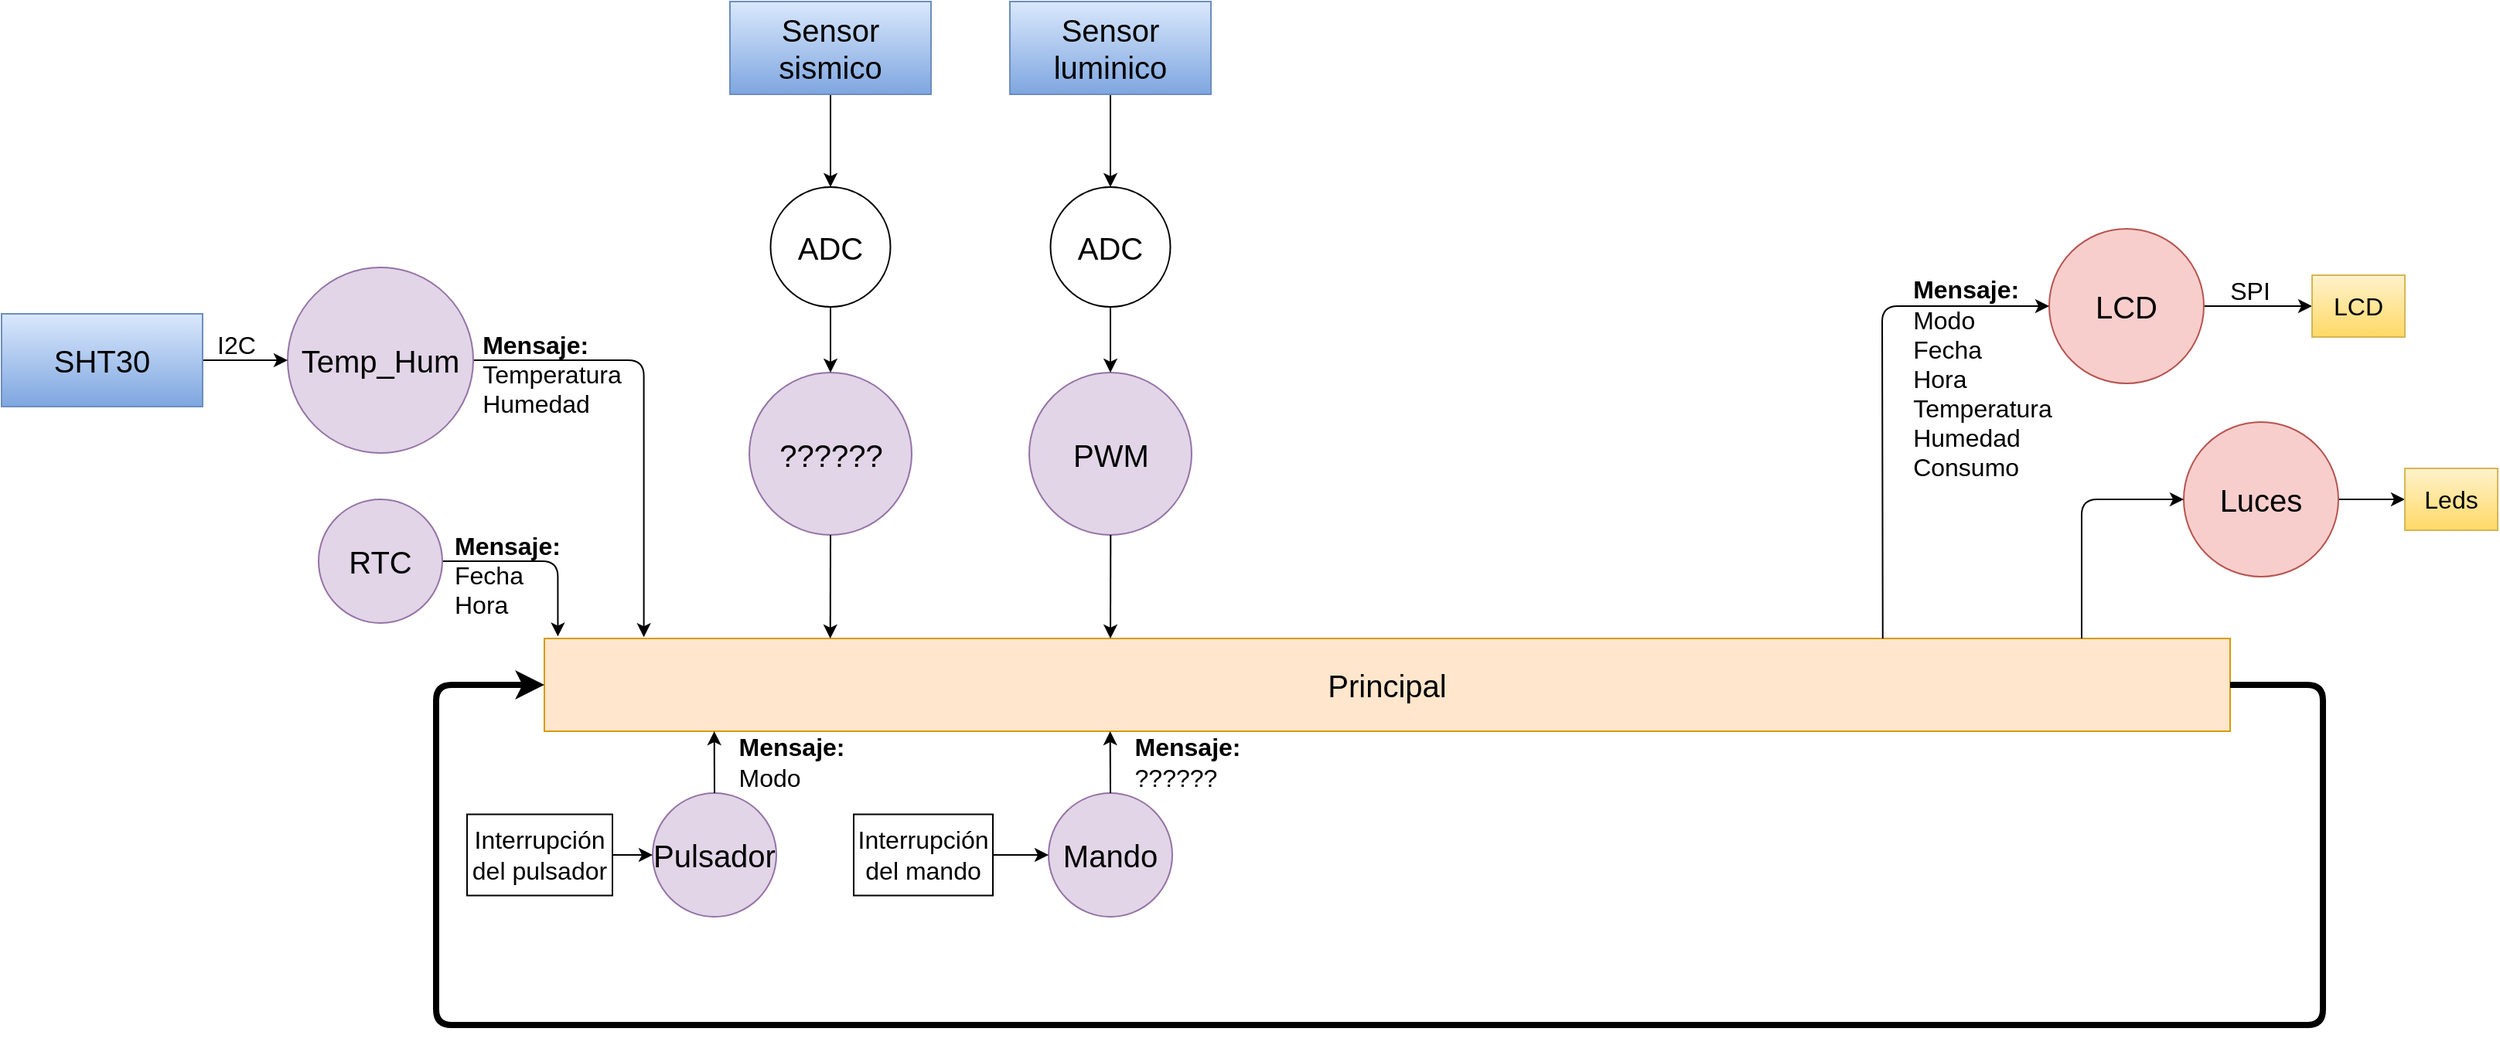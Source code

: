 <mxfile version="13.9.9" type="device"><diagram id="30rujm6JHKNzasVXG_eK" name="Página-1"><mxGraphModel dx="1422" dy="862" grid="1" gridSize="10" guides="1" tooltips="1" connect="1" arrows="1" fold="1" page="1" pageScale="1" pageWidth="827" pageHeight="1169" math="0" shadow="0"><root><mxCell id="0"/><mxCell id="1" parent="0"/><mxCell id="gPRONBzhnZqLtICHkOga-1" value="&lt;font style=&quot;font-size: 20px&quot;&gt;Principal&lt;/font&gt;" style="rounded=0;whiteSpace=wrap;html=1;fillColor=#ffe6cc;strokeColor=#d79b00;" parent="1" vertex="1"><mxGeometry x="700" y="670" width="1090" height="60" as="geometry"/></mxCell><mxCell id="gPRONBzhnZqLtICHkOga-27" style="edgeStyle=orthogonalEdgeStyle;rounded=1;orthogonalLoop=1;jettySize=auto;html=1;entryX=0.008;entryY=-0.022;entryDx=0;entryDy=0;entryPerimeter=0;strokeWidth=1;" parent="1" source="gPRONBzhnZqLtICHkOga-2" target="gPRONBzhnZqLtICHkOga-1" edge="1"><mxGeometry relative="1" as="geometry"/></mxCell><mxCell id="gPRONBzhnZqLtICHkOga-2" value="&lt;font style=&quot;font-size: 20px&quot;&gt;RTC&lt;/font&gt;" style="ellipse;whiteSpace=wrap;html=1;aspect=fixed;fillColor=#e1d5e7;strokeColor=#9673a6;" parent="1" vertex="1"><mxGeometry x="554" y="580" width="80" height="80" as="geometry"/></mxCell><mxCell id="gPRONBzhnZqLtICHkOga-28" style="edgeStyle=orthogonalEdgeStyle;rounded=1;orthogonalLoop=1;jettySize=auto;html=1;entryX=0.059;entryY=-0.015;entryDx=0;entryDy=0;entryPerimeter=0;strokeWidth=1;exitX=1;exitY=0.5;exitDx=0;exitDy=0;" parent="1" source="gPRONBzhnZqLtICHkOga-3" target="gPRONBzhnZqLtICHkOga-1" edge="1"><mxGeometry relative="1" as="geometry"/></mxCell><mxCell id="gPRONBzhnZqLtICHkOga-3" value="&lt;span style=&quot;font-size: 20px&quot;&gt;Temp_Hum&lt;/span&gt;" style="ellipse;whiteSpace=wrap;html=1;aspect=fixed;fillColor=#e1d5e7;strokeColor=#9673a6;" parent="1" vertex="1"><mxGeometry x="534" y="430" width="120" height="120" as="geometry"/></mxCell><mxCell id="gPRONBzhnZqLtICHkOga-4" value="&lt;font style=&quot;font-size: 20px&quot;&gt;Pulsador&lt;/font&gt;" style="ellipse;whiteSpace=wrap;html=1;aspect=fixed;fillColor=#e1d5e7;strokeColor=#9673a6;" parent="1" vertex="1"><mxGeometry x="770" y="770" width="80" height="80" as="geometry"/></mxCell><mxCell id="za7Xala_2mh9WIDamA-q-2" style="edgeStyle=orthogonalEdgeStyle;rounded=1;orthogonalLoop=1;jettySize=auto;html=1;entryX=0;entryY=0.5;entryDx=0;entryDy=0;" parent="1" source="gPRONBzhnZqLtICHkOga-8" target="za7Xala_2mh9WIDamA-q-1" edge="1"><mxGeometry relative="1" as="geometry"/></mxCell><mxCell id="gPRONBzhnZqLtICHkOga-8" value="&lt;font style=&quot;font-size: 20px&quot;&gt;LCD&lt;/font&gt;" style="ellipse;whiteSpace=wrap;html=1;aspect=fixed;fillColor=#f8cecc;strokeColor=#b85450;" parent="1" vertex="1"><mxGeometry x="1673" y="405" width="100" height="100" as="geometry"/></mxCell><mxCell id="gPRONBzhnZqLtICHkOga-20" value="" style="endArrow=classic;html=1;entryX=0;entryY=0.5;entryDx=0;entryDy=0;rounded=1;strokeWidth=4;exitX=1;exitY=0.5;exitDx=0;exitDy=0;" parent="1" source="gPRONBzhnZqLtICHkOga-1" target="gPRONBzhnZqLtICHkOga-1" edge="1"><mxGeometry width="50" height="50" relative="1" as="geometry"><mxPoint x="1740" y="700" as="sourcePoint"/><mxPoint x="620" y="700" as="targetPoint"/><Array as="points"><mxPoint x="1850" y="700"/><mxPoint x="1850" y="920"/><mxPoint x="630" y="920"/><mxPoint x="630" y="700"/></Array></mxGeometry></mxCell><mxCell id="gPRONBzhnZqLtICHkOga-24" style="edgeStyle=orthogonalEdgeStyle;rounded=1;orthogonalLoop=1;jettySize=auto;html=1;entryX=0;entryY=0.5;entryDx=0;entryDy=0;strokeWidth=1;exitX=1;exitY=0.5;exitDx=0;exitDy=0;" parent="1" target="gPRONBzhnZqLtICHkOga-4" edge="1" source="gPRONBzhnZqLtICHkOga-22"><mxGeometry relative="1" as="geometry"><mxPoint x="790" y="835" as="sourcePoint"/></mxGeometry></mxCell><mxCell id="gPRONBzhnZqLtICHkOga-22" value="&lt;font style=&quot;font-size: 16px&quot;&gt;Interrupción del pulsador&lt;/font&gt;" style="text;html=1;fillColor=none;align=center;verticalAlign=middle;whiteSpace=wrap;rounded=0;strokeColor=#000000;" parent="1" vertex="1"><mxGeometry x="650" y="783.75" width="94" height="52.5" as="geometry"/></mxCell><mxCell id="gPRONBzhnZqLtICHkOga-26" value="&lt;div style=&quot;text-align: left&quot;&gt;&lt;span style=&quot;font-size: 16px&quot;&gt;&lt;b&gt;Mensaje:&lt;/b&gt;&lt;/span&gt;&lt;/div&gt;&lt;font style=&quot;font-size: 16px&quot;&gt;&lt;div style=&quot;text-align: left&quot;&gt;&lt;span&gt;Modo&amp;nbsp;&lt;/span&gt;&lt;/div&gt;&lt;/font&gt;" style="text;html=1;strokeColor=none;fillColor=none;align=center;verticalAlign=middle;whiteSpace=wrap;rounded=0;" parent="1" vertex="1"><mxGeometry x="810" y="730" width="100" height="40" as="geometry"/></mxCell><mxCell id="gPRONBzhnZqLtICHkOga-29" value="&lt;font style=&quot;font-size: 16px&quot;&gt;&lt;b&gt;Mensaje:&lt;/b&gt;&lt;br&gt;Fecha Hora&lt;br&gt;&lt;/font&gt;" style="text;html=1;strokeColor=none;fillColor=none;align=left;verticalAlign=middle;whiteSpace=wrap;rounded=0;" parent="1" vertex="1"><mxGeometry x="640" y="604" width="80" height="50" as="geometry"/></mxCell><mxCell id="gPRONBzhnZqLtICHkOga-30" value="&lt;div style=&quot;text-align: left&quot;&gt;&lt;span style=&quot;font-size: 16px&quot;&gt;&lt;b&gt;Mensaje:&lt;/b&gt;&lt;/span&gt;&lt;/div&gt;&lt;font style=&quot;font-size: 16px&quot;&gt;&lt;div style=&quot;text-align: left&quot;&gt;&lt;span&gt;Temperatura&lt;/span&gt;&lt;/div&gt;&lt;div style=&quot;text-align: left&quot;&gt;&lt;span&gt;Humedad&lt;/span&gt;&lt;/div&gt;&lt;/font&gt;" style="text;html=1;strokeColor=none;fillColor=none;align=center;verticalAlign=middle;whiteSpace=wrap;rounded=0;" parent="1" vertex="1"><mxGeometry x="640" y="464" width="130" height="70" as="geometry"/></mxCell><mxCell id="gPRONBzhnZqLtICHkOga-48" style="edgeStyle=orthogonalEdgeStyle;rounded=1;orthogonalLoop=1;jettySize=auto;html=1;entryX=0;entryY=0.5;entryDx=0;entryDy=0;strokeWidth=1;" parent="1" source="gPRONBzhnZqLtICHkOga-47" target="gPRONBzhnZqLtICHkOga-3" edge="1"><mxGeometry relative="1" as="geometry"/></mxCell><mxCell id="gPRONBzhnZqLtICHkOga-47" value="&lt;span style=&quot;font-size: 20px&quot;&gt;SHT30&lt;/span&gt;" style="rounded=0;whiteSpace=wrap;html=1;gradientColor=#7ea6e0;fillColor=#dae8fc;strokeColor=#6c8ebf;" parent="1" vertex="1"><mxGeometry x="349" y="460" width="130" height="60" as="geometry"/></mxCell><mxCell id="gPRONBzhnZqLtICHkOga-49" value="&lt;font style=&quot;font-size: 16px&quot;&gt;I2C&lt;/font&gt;" style="text;html=1;strokeColor=none;fillColor=none;align=center;verticalAlign=middle;whiteSpace=wrap;rounded=0;" parent="1" vertex="1"><mxGeometry x="481" y="470" width="40" height="20" as="geometry"/></mxCell><mxCell id="01VNop_UozKWS7gbAk7G-6" value="&lt;div style=&quot;text-align: left&quot;&gt;&lt;span style=&quot;font-size: 16px&quot;&gt;&lt;b&gt;Mensaje:&lt;/b&gt;&lt;/span&gt;&lt;/div&gt;&lt;div style=&quot;text-align: left&quot;&gt;&lt;span style=&quot;font-size: 16px&quot;&gt;Modo&lt;/span&gt;&lt;/div&gt;&lt;font style=&quot;font-size: 16px&quot;&gt;&lt;div style=&quot;text-align: left&quot;&gt;Fecha&lt;/div&gt;&lt;div style=&quot;text-align: left&quot;&gt;Hora&lt;/div&gt;&lt;div style=&quot;text-align: left&quot;&gt;&lt;span&gt;Temperatura&lt;/span&gt;&lt;/div&gt;&lt;div style=&quot;text-align: left&quot;&gt;&lt;span&gt;Humedad&amp;nbsp;&lt;/span&gt;&lt;/div&gt;&lt;div style=&quot;text-align: left&quot;&gt;Consumo&lt;/div&gt;&lt;/font&gt;" style="text;html=1;strokeColor=none;fillColor=none;align=center;verticalAlign=middle;whiteSpace=wrap;rounded=0;" parent="1" vertex="1"><mxGeometry x="1570" y="432" width="120" height="140" as="geometry"/></mxCell><mxCell id="za7Xala_2mh9WIDamA-q-1" value="&lt;font style=&quot;font-size: 16px&quot;&gt;LCD&lt;/font&gt;" style="rounded=0;whiteSpace=wrap;html=1;gradientColor=#ffd966;fillColor=#fff2cc;strokeColor=#d6b656;" parent="1" vertex="1"><mxGeometry x="1843" y="435" width="60" height="40" as="geometry"/></mxCell><mxCell id="za7Xala_2mh9WIDamA-q-4" value="&lt;font style=&quot;font-size: 16px&quot;&gt;SPI&lt;/font&gt;" style="text;html=1;strokeColor=none;fillColor=none;align=center;verticalAlign=middle;whiteSpace=wrap;rounded=0;" parent="1" vertex="1"><mxGeometry x="1783" y="435" width="40" height="20" as="geometry"/></mxCell><mxCell id="oevcF5ITCow3F0ivg0rB-1" value="" style="endArrow=classic;html=1;exitX=0.5;exitY=0;exitDx=0;exitDy=0;" edge="1" parent="1" source="gPRONBzhnZqLtICHkOga-4"><mxGeometry width="50" height="50" relative="1" as="geometry"><mxPoint x="809.83" y="790" as="sourcePoint"/><mxPoint x="809.83" y="730" as="targetPoint"/></mxGeometry></mxCell><mxCell id="oevcF5ITCow3F0ivg0rB-2" value="&lt;font style=&quot;font-size: 20px&quot;&gt;Mando&lt;/font&gt;" style="ellipse;whiteSpace=wrap;html=1;aspect=fixed;fillColor=#e1d5e7;strokeColor=#9673a6;" vertex="1" parent="1"><mxGeometry x="1026" y="770" width="80" height="80" as="geometry"/></mxCell><mxCell id="oevcF5ITCow3F0ivg0rB-3" style="edgeStyle=orthogonalEdgeStyle;rounded=1;orthogonalLoop=1;jettySize=auto;html=1;entryX=0;entryY=0.5;entryDx=0;entryDy=0;strokeWidth=1;exitX=1;exitY=0.5;exitDx=0;exitDy=0;" edge="1" source="oevcF5ITCow3F0ivg0rB-4" target="oevcF5ITCow3F0ivg0rB-2" parent="1"><mxGeometry relative="1" as="geometry"><mxPoint x="1046" y="835" as="sourcePoint"/></mxGeometry></mxCell><mxCell id="oevcF5ITCow3F0ivg0rB-4" value="&lt;font style=&quot;font-size: 16px&quot;&gt;Interrupción del mando&lt;/font&gt;" style="text;html=1;align=center;verticalAlign=middle;whiteSpace=wrap;rounded=0;sketch=0;strokeColor=#000000;" vertex="1" parent="1"><mxGeometry x="900" y="783.75" width="90" height="52.5" as="geometry"/></mxCell><mxCell id="oevcF5ITCow3F0ivg0rB-5" value="&lt;div style=&quot;text-align: left&quot;&gt;&lt;span style=&quot;font-size: 16px&quot;&gt;&lt;b&gt;Mensaje:&lt;/b&gt;&lt;/span&gt;&lt;/div&gt;&lt;font style=&quot;font-size: 16px&quot;&gt;&lt;div style=&quot;text-align: left&quot;&gt;&lt;span&gt;??????&amp;nbsp;&lt;/span&gt;&lt;/div&gt;&lt;/font&gt;" style="text;html=1;strokeColor=none;fillColor=none;align=center;verticalAlign=middle;whiteSpace=wrap;rounded=0;" vertex="1" parent="1"><mxGeometry x="1066" y="730" width="100" height="40" as="geometry"/></mxCell><mxCell id="oevcF5ITCow3F0ivg0rB-6" value="" style="endArrow=classic;html=1;exitX=0.5;exitY=0;exitDx=0;exitDy=0;" edge="1" source="oevcF5ITCow3F0ivg0rB-2" parent="1"><mxGeometry width="50" height="50" relative="1" as="geometry"><mxPoint x="1065.83" y="790" as="sourcePoint"/><mxPoint x="1065.83" y="730" as="targetPoint"/></mxGeometry></mxCell><mxCell id="oevcF5ITCow3F0ivg0rB-7" style="edgeStyle=orthogonalEdgeStyle;rounded=1;orthogonalLoop=1;jettySize=auto;html=1;entryX=0;entryY=0.5;entryDx=0;entryDy=0;" edge="1" parent="1" source="oevcF5ITCow3F0ivg0rB-8" target="oevcF5ITCow3F0ivg0rB-9"><mxGeometry relative="1" as="geometry"/></mxCell><mxCell id="oevcF5ITCow3F0ivg0rB-8" value="&lt;font style=&quot;font-size: 20px&quot;&gt;Luces&lt;/font&gt;" style="ellipse;whiteSpace=wrap;html=1;aspect=fixed;fillColor=#f8cecc;strokeColor=#b85450;" vertex="1" parent="1"><mxGeometry x="1760" y="530" width="100" height="100" as="geometry"/></mxCell><mxCell id="oevcF5ITCow3F0ivg0rB-9" value="&lt;font style=&quot;font-size: 16px&quot;&gt;Leds&lt;/font&gt;" style="rounded=0;whiteSpace=wrap;html=1;gradientColor=#ffd966;fillColor=#fff2cc;strokeColor=#d6b656;" vertex="1" parent="1"><mxGeometry x="1903" y="560" width="60" height="40" as="geometry"/></mxCell><mxCell id="oevcF5ITCow3F0ivg0rB-11" value="" style="endArrow=classic;html=1;entryX=0;entryY=0.5;entryDx=0;entryDy=0;" edge="1" parent="1" target="oevcF5ITCow3F0ivg0rB-8"><mxGeometry width="50" height="50" relative="1" as="geometry"><mxPoint x="1694" y="670" as="sourcePoint"/><mxPoint x="1754" y="580" as="targetPoint"/><Array as="points"><mxPoint x="1694" y="580"/></Array></mxGeometry></mxCell><mxCell id="oevcF5ITCow3F0ivg0rB-12" value="" style="endArrow=classic;html=1;exitX=0.771;exitY=0;exitDx=0;exitDy=0;exitPerimeter=0;" edge="1" parent="1" target="gPRONBzhnZqLtICHkOga-8"><mxGeometry width="50" height="50" relative="1" as="geometry"><mxPoint x="1565.39" y="670" as="sourcePoint"/><mxPoint x="1665" y="455" as="targetPoint"/><Array as="points"><mxPoint x="1565" y="455"/></Array></mxGeometry></mxCell><mxCell id="oevcF5ITCow3F0ivg0rB-13" value="&lt;span style=&quot;font-size: 20px&quot;&gt;ADC&lt;/span&gt;" style="ellipse;whiteSpace=wrap;html=1;aspect=fixed;" vertex="1" parent="1"><mxGeometry x="846.25" y="378" width="77.5" height="77.5" as="geometry"/></mxCell><mxCell id="oevcF5ITCow3F0ivg0rB-15" style="edgeStyle=orthogonalEdgeStyle;rounded=1;orthogonalLoop=1;jettySize=auto;html=1;entryX=0.5;entryY=0;entryDx=0;entryDy=0;strokeWidth=1;" edge="1" source="oevcF5ITCow3F0ivg0rB-16" target="oevcF5ITCow3F0ivg0rB-13" parent="1"><mxGeometry relative="1" as="geometry"/></mxCell><mxCell id="oevcF5ITCow3F0ivg0rB-16" value="&lt;span style=&quot;font-size: 20px&quot;&gt;Sensor sismico&lt;/span&gt;" style="rounded=0;whiteSpace=wrap;html=1;gradientColor=#7ea6e0;fillColor=#dae8fc;strokeColor=#6c8ebf;" vertex="1" parent="1"><mxGeometry x="820" y="258" width="130" height="60" as="geometry"/></mxCell><mxCell id="oevcF5ITCow3F0ivg0rB-18" value="&lt;span style=&quot;font-size: 20px&quot;&gt;??????&lt;/span&gt;" style="ellipse;whiteSpace=wrap;html=1;aspect=fixed;fillColor=#e1d5e7;strokeColor=#9673a6;" vertex="1" parent="1"><mxGeometry x="832.5" y="498" width="105" height="105" as="geometry"/></mxCell><mxCell id="oevcF5ITCow3F0ivg0rB-19" value="" style="endArrow=classic;html=1;exitX=0.5;exitY=1;exitDx=0;exitDy=0;entryX=0.5;entryY=0;entryDx=0;entryDy=0;" edge="1" parent="1" source="oevcF5ITCow3F0ivg0rB-13" target="oevcF5ITCow3F0ivg0rB-18"><mxGeometry width="50" height="50" relative="1" as="geometry"><mxPoint x="677.5" y="398" as="sourcePoint"/><mxPoint x="727.5" y="348" as="targetPoint"/></mxGeometry></mxCell><mxCell id="oevcF5ITCow3F0ivg0rB-26" value="&lt;span style=&quot;font-size: 20px&quot;&gt;ADC&lt;/span&gt;" style="ellipse;whiteSpace=wrap;html=1;aspect=fixed;" vertex="1" parent="1"><mxGeometry x="1027.25" y="378" width="77.5" height="77.5" as="geometry"/></mxCell><mxCell id="oevcF5ITCow3F0ivg0rB-27" style="edgeStyle=orthogonalEdgeStyle;rounded=1;orthogonalLoop=1;jettySize=auto;html=1;entryX=0.5;entryY=0;entryDx=0;entryDy=0;strokeWidth=1;" edge="1" source="oevcF5ITCow3F0ivg0rB-28" target="oevcF5ITCow3F0ivg0rB-26" parent="1"><mxGeometry relative="1" as="geometry"/></mxCell><mxCell id="oevcF5ITCow3F0ivg0rB-28" value="&lt;span style=&quot;font-size: 20px&quot;&gt;Sensor luminico&lt;/span&gt;" style="rounded=0;whiteSpace=wrap;html=1;gradientColor=#7ea6e0;fillColor=#dae8fc;strokeColor=#6c8ebf;" vertex="1" parent="1"><mxGeometry x="1001" y="258" width="130" height="60" as="geometry"/></mxCell><mxCell id="oevcF5ITCow3F0ivg0rB-29" value="&lt;span style=&quot;font-size: 20px&quot;&gt;PWM&lt;/span&gt;" style="ellipse;whiteSpace=wrap;html=1;aspect=fixed;fillColor=#e1d5e7;strokeColor=#9673a6;" vertex="1" parent="1"><mxGeometry x="1013.5" y="498" width="105" height="105" as="geometry"/></mxCell><mxCell id="oevcF5ITCow3F0ivg0rB-30" value="" style="endArrow=classic;html=1;exitX=0.5;exitY=1;exitDx=0;exitDy=0;entryX=0.5;entryY=0;entryDx=0;entryDy=0;" edge="1" source="oevcF5ITCow3F0ivg0rB-26" target="oevcF5ITCow3F0ivg0rB-29" parent="1"><mxGeometry width="50" height="50" relative="1" as="geometry"><mxPoint x="872.5" y="398" as="sourcePoint"/><mxPoint x="922.5" y="348" as="targetPoint"/></mxGeometry></mxCell><mxCell id="oevcF5ITCow3F0ivg0rB-31" value="" style="endArrow=classic;html=1;exitX=0.5;exitY=1;exitDx=0;exitDy=0;" edge="1" parent="1" source="oevcF5ITCow3F0ivg0rB-18"><mxGeometry width="50" height="50" relative="1" as="geometry"><mxPoint x="885" y="610" as="sourcePoint"/><mxPoint x="884.86" y="670" as="targetPoint"/></mxGeometry></mxCell><mxCell id="oevcF5ITCow3F0ivg0rB-32" value="" style="endArrow=classic;html=1;exitX=0.5;exitY=1;exitDx=0;exitDy=0;" edge="1" parent="1"><mxGeometry width="50" height="50" relative="1" as="geometry"><mxPoint x="1066.14" y="603" as="sourcePoint"/><mxPoint x="1066.0" y="670" as="targetPoint"/></mxGeometry></mxCell></root></mxGraphModel></diagram></mxfile>